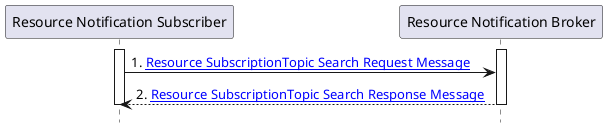 @startuml
hide footbox
participant "Resource Notification Subscriber" as  Subscriber
participant "Resource Notification Broker" as  Broker



activate Subscriber
activate Broker
Subscriber -> Broker : 1. [[ITI-114.html#231145-resource-subscriptionTopic-search-request-message Resource SubscriptionTopic Search Request Message]]
Broker --> Subscriber : 2. [[ITI-114.html#231146-resource-subscriptionTopic-search-response-message Resource SubscriptionTopic Search Response Message]]

deactivate Broker
deactivate Subscriber

@enduml
